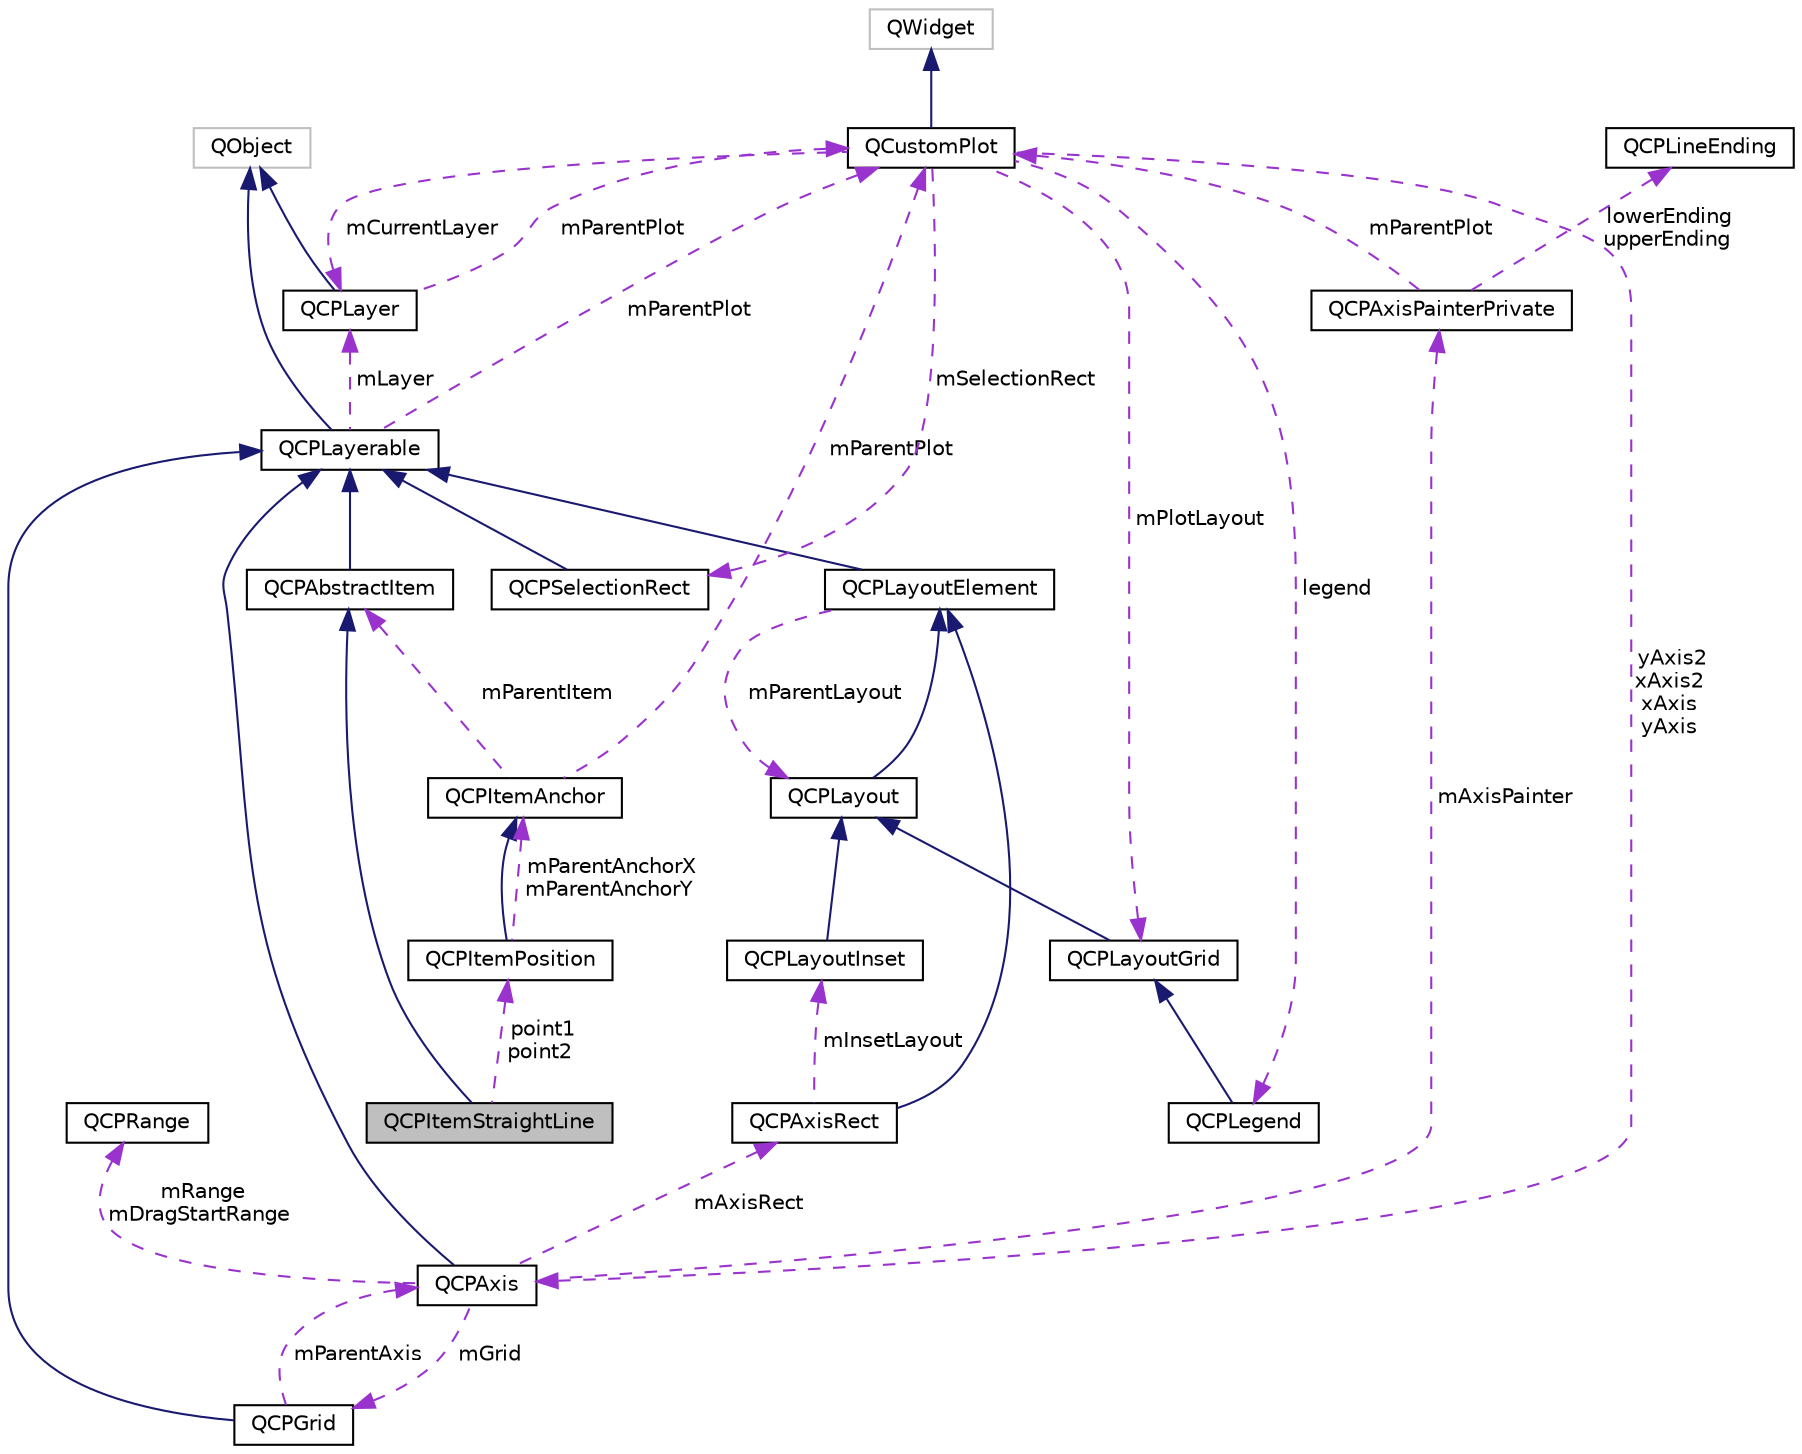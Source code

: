 digraph "QCPItemStraightLine"
{
  edge [fontname="Helvetica",fontsize="10",labelfontname="Helvetica",labelfontsize="10"];
  node [fontname="Helvetica",fontsize="10",shape=record];
  Node4 [label="QCPItemStraightLine",height=0.2,width=0.4,color="black", fillcolor="grey75", style="filled", fontcolor="black"];
  Node5 -> Node4 [dir="back",color="midnightblue",fontsize="10",style="solid",fontname="Helvetica"];
  Node5 [label="QCPAbstractItem",height=0.2,width=0.4,color="black", fillcolor="white", style="filled",URL="$classQCPAbstractItem.html",tooltip="The abstract base class for all items in a plot. "];
  Node6 -> Node5 [dir="back",color="midnightblue",fontsize="10",style="solid",fontname="Helvetica"];
  Node6 [label="QCPLayerable",height=0.2,width=0.4,color="black", fillcolor="white", style="filled",URL="$classQCPLayerable.html",tooltip="Base class for all drawable objects. "];
  Node7 -> Node6 [dir="back",color="midnightblue",fontsize="10",style="solid",fontname="Helvetica"];
  Node7 [label="QObject",height=0.2,width=0.4,color="grey75", fillcolor="white", style="filled"];
  Node8 -> Node6 [dir="back",color="darkorchid3",fontsize="10",style="dashed",label=" mLayer" ,fontname="Helvetica"];
  Node8 [label="QCPLayer",height=0.2,width=0.4,color="black", fillcolor="white", style="filled",URL="$classQCPLayer.html",tooltip="A layer that may contain objects, to control the rendering order. "];
  Node7 -> Node8 [dir="back",color="midnightblue",fontsize="10",style="solid",fontname="Helvetica"];
  Node9 -> Node8 [dir="back",color="darkorchid3",fontsize="10",style="dashed",label=" mParentPlot" ,fontname="Helvetica"];
  Node9 [label="QCustomPlot",height=0.2,width=0.4,color="black", fillcolor="white", style="filled",URL="$classQCustomPlot.html",tooltip="The central class of the library. This is the QWidget which displays the plot and interacts with the ..."];
  Node10 -> Node9 [dir="back",color="midnightblue",fontsize="10",style="solid",fontname="Helvetica"];
  Node10 [label="QWidget",height=0.2,width=0.4,color="grey75", fillcolor="white", style="filled"];
  Node8 -> Node9 [dir="back",color="darkorchid3",fontsize="10",style="dashed",label=" mCurrentLayer" ,fontname="Helvetica"];
  Node11 -> Node9 [dir="back",color="darkorchid3",fontsize="10",style="dashed",label=" mPlotLayout" ,fontname="Helvetica"];
  Node11 [label="QCPLayoutGrid",height=0.2,width=0.4,color="black", fillcolor="white", style="filled",URL="$classQCPLayoutGrid.html",tooltip="A layout that arranges child elements in a grid. "];
  Node12 -> Node11 [dir="back",color="midnightblue",fontsize="10",style="solid",fontname="Helvetica"];
  Node12 [label="QCPLayout",height=0.2,width=0.4,color="black", fillcolor="white", style="filled",URL="$classQCPLayout.html",tooltip="The abstract base class for layouts. "];
  Node13 -> Node12 [dir="back",color="midnightblue",fontsize="10",style="solid",fontname="Helvetica"];
  Node13 [label="QCPLayoutElement",height=0.2,width=0.4,color="black", fillcolor="white", style="filled",URL="$classQCPLayoutElement.html",tooltip="The abstract base class for all objects that form the layout system. "];
  Node6 -> Node13 [dir="back",color="midnightblue",fontsize="10",style="solid",fontname="Helvetica"];
  Node12 -> Node13 [dir="back",color="darkorchid3",fontsize="10",style="dashed",label=" mParentLayout" ,fontname="Helvetica"];
  Node14 -> Node9 [dir="back",color="darkorchid3",fontsize="10",style="dashed",label=" mSelectionRect" ,fontname="Helvetica"];
  Node14 [label="QCPSelectionRect",height=0.2,width=0.4,color="black", fillcolor="white", style="filled",URL="$classQCPSelectionRect.html",tooltip="Provides rect/rubber-band data selection and range zoom interaction. "];
  Node6 -> Node14 [dir="back",color="midnightblue",fontsize="10",style="solid",fontname="Helvetica"];
  Node15 -> Node9 [dir="back",color="darkorchid3",fontsize="10",style="dashed",label=" yAxis2\nxAxis2\nxAxis\nyAxis" ,fontname="Helvetica"];
  Node15 [label="QCPAxis",height=0.2,width=0.4,color="black", fillcolor="white", style="filled",URL="$classQCPAxis.html",tooltip="Manages a single axis inside a QCustomPlot. "];
  Node6 -> Node15 [dir="back",color="midnightblue",fontsize="10",style="solid",fontname="Helvetica"];
  Node16 -> Node15 [dir="back",color="darkorchid3",fontsize="10",style="dashed",label=" mRange\nmDragStartRange" ,fontname="Helvetica"];
  Node16 [label="QCPRange",height=0.2,width=0.4,color="black", fillcolor="white", style="filled",URL="$classQCPRange.html",tooltip="Represents the range an axis is encompassing. "];
  Node17 -> Node15 [dir="back",color="darkorchid3",fontsize="10",style="dashed",label=" mAxisPainter" ,fontname="Helvetica"];
  Node17 [label="QCPAxisPainterPrivate",height=0.2,width=0.4,color="black", fillcolor="white", style="filled",URL="$classQCPAxisPainterPrivate.html"];
  Node18 -> Node17 [dir="back",color="darkorchid3",fontsize="10",style="dashed",label=" lowerEnding\nupperEnding" ,fontname="Helvetica"];
  Node18 [label="QCPLineEnding",height=0.2,width=0.4,color="black", fillcolor="white", style="filled",URL="$classQCPLineEnding.html",tooltip="Handles the different ending decorations for line-like items. "];
  Node9 -> Node17 [dir="back",color="darkorchid3",fontsize="10",style="dashed",label=" mParentPlot" ,fontname="Helvetica"];
  Node19 -> Node15 [dir="back",color="darkorchid3",fontsize="10",style="dashed",label=" mGrid" ,fontname="Helvetica"];
  Node19 [label="QCPGrid",height=0.2,width=0.4,color="black", fillcolor="white", style="filled",URL="$classQCPGrid.html",tooltip="Responsible for drawing the grid of a QCPAxis. "];
  Node6 -> Node19 [dir="back",color="midnightblue",fontsize="10",style="solid",fontname="Helvetica"];
  Node15 -> Node19 [dir="back",color="darkorchid3",fontsize="10",style="dashed",label=" mParentAxis" ,fontname="Helvetica"];
  Node20 -> Node15 [dir="back",color="darkorchid3",fontsize="10",style="dashed",label=" mAxisRect" ,fontname="Helvetica"];
  Node20 [label="QCPAxisRect",height=0.2,width=0.4,color="black", fillcolor="white", style="filled",URL="$classQCPAxisRect.html",tooltip="Holds multiple axes and arranges them in a rectangular shape. "];
  Node13 -> Node20 [dir="back",color="midnightblue",fontsize="10",style="solid",fontname="Helvetica"];
  Node21 -> Node20 [dir="back",color="darkorchid3",fontsize="10",style="dashed",label=" mInsetLayout" ,fontname="Helvetica"];
  Node21 [label="QCPLayoutInset",height=0.2,width=0.4,color="black", fillcolor="white", style="filled",URL="$classQCPLayoutInset.html",tooltip="A layout that places child elements aligned to the border or arbitrarily positioned. "];
  Node12 -> Node21 [dir="back",color="midnightblue",fontsize="10",style="solid",fontname="Helvetica"];
  Node22 -> Node9 [dir="back",color="darkorchid3",fontsize="10",style="dashed",label=" legend" ,fontname="Helvetica"];
  Node22 [label="QCPLegend",height=0.2,width=0.4,color="black", fillcolor="white", style="filled",URL="$classQCPLegend.html",tooltip="Manages a legend inside a QCustomPlot. "];
  Node11 -> Node22 [dir="back",color="midnightblue",fontsize="10",style="solid",fontname="Helvetica"];
  Node9 -> Node6 [dir="back",color="darkorchid3",fontsize="10",style="dashed",label=" mParentPlot" ,fontname="Helvetica"];
  Node23 -> Node4 [dir="back",color="darkorchid3",fontsize="10",style="dashed",label=" point1\npoint2" ,fontname="Helvetica"];
  Node23 [label="QCPItemPosition",height=0.2,width=0.4,color="black", fillcolor="white", style="filled",URL="$classQCPItemPosition.html",tooltip="Manages the position of an item. "];
  Node24 -> Node23 [dir="back",color="midnightblue",fontsize="10",style="solid",fontname="Helvetica"];
  Node24 [label="QCPItemAnchor",height=0.2,width=0.4,color="black", fillcolor="white", style="filled",URL="$classQCPItemAnchor.html",tooltip="An anchor of an item to which positions can be attached to. "];
  Node5 -> Node24 [dir="back",color="darkorchid3",fontsize="10",style="dashed",label=" mParentItem" ,fontname="Helvetica"];
  Node9 -> Node24 [dir="back",color="darkorchid3",fontsize="10",style="dashed",label=" mParentPlot" ,fontname="Helvetica"];
  Node24 -> Node23 [dir="back",color="darkorchid3",fontsize="10",style="dashed",label=" mParentAnchorX\nmParentAnchorY" ,fontname="Helvetica"];
}
